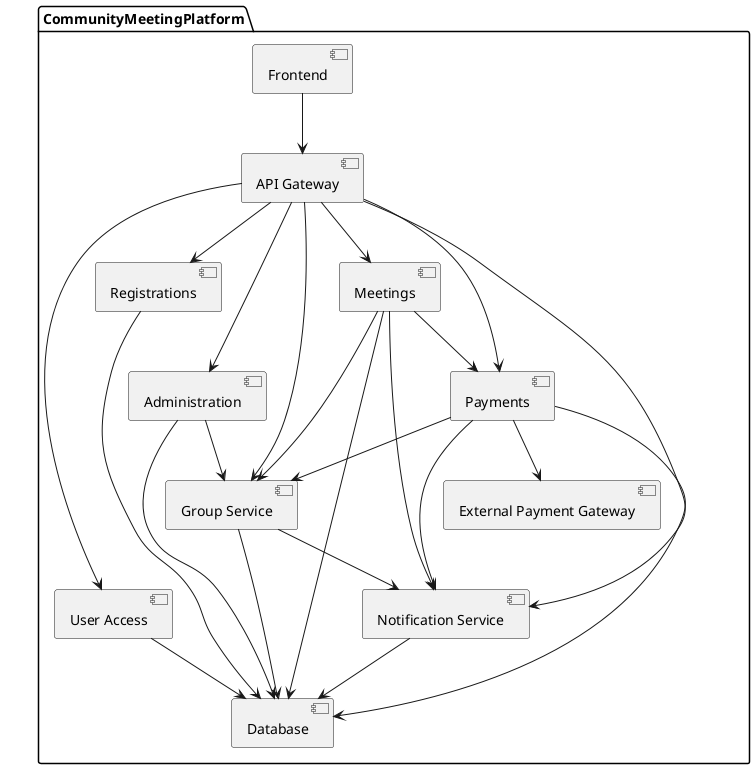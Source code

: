 @startuml
package CommunityMeetingPlatform {

[Frontend] as WebClient
[API Gateway] as ApiGateway
[User Access] as UserAccess
[Registrations] as Registrations
[Administration] as GroupProposalService
[Group Service] as GroupService
[Meetings] as MeetingService
[Payments] as PaymentService
[External Payment Gateway] as PaymentGateway
[Notification Service] as NotificationService
[Database] as Database

WebClient --> ApiGateway

ApiGateway --> UserAccess
ApiGateway --> Registrations
ApiGateway --> GroupProposalService
ApiGateway --> GroupService
ApiGateway --> MeetingService
ApiGateway --> PaymentService
ApiGateway --> NotificationService

UserAccess --> Database
Registrations --> Database
GroupProposalService --> Database
GroupService --> Database
MeetingService --> Database
PaymentService --> Database
NotificationService --> Database

GroupProposalService --> GroupService
MeetingService --> GroupService
MeetingService --> PaymentService
PaymentService --> PaymentGateway
PaymentService --> GroupService
PaymentService --> NotificationService
GroupService --> NotificationService
MeetingService --> NotificationService

}
@enduml